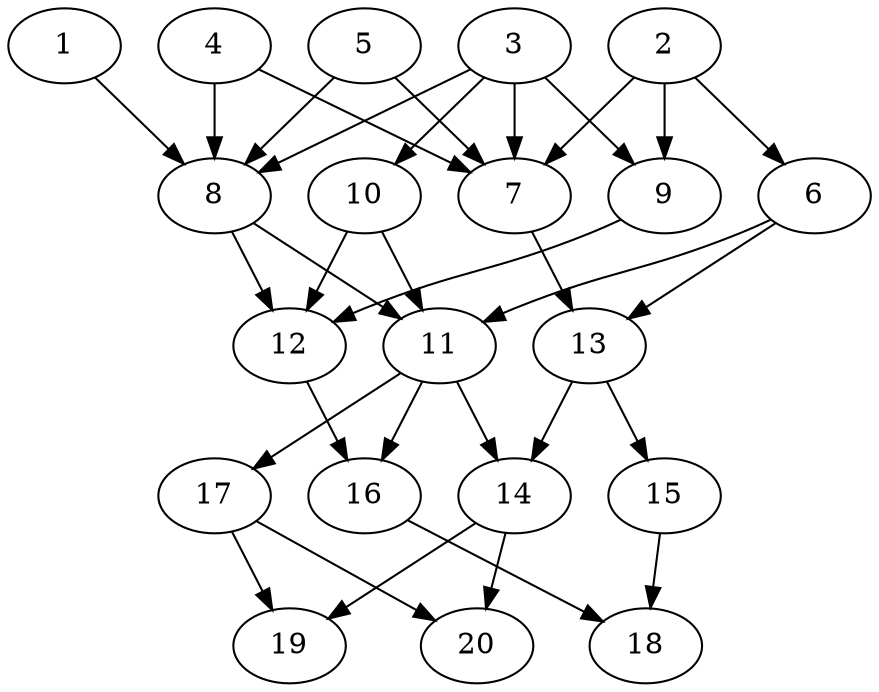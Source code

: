 // DAG automatically generated by daggen at Thu Oct  3 13:58:42 2019
// ./daggen --dot -n 20 --ccr 0.3 --fat 0.5 --regular 0.7 --density 0.7 --mindata 5242880 --maxdata 52428800 
digraph G {
  1 [size="74885120", alpha="0.03", expect_size="22465536"] 
  1 -> 8 [size ="22465536"]
  2 [size="157399040", alpha="0.12", expect_size="47219712"] 
  2 -> 6 [size ="47219712"]
  2 -> 7 [size ="47219712"]
  2 -> 9 [size ="47219712"]
  3 [size="154873173", alpha="0.14", expect_size="46461952"] 
  3 -> 7 [size ="46461952"]
  3 -> 8 [size ="46461952"]
  3 -> 9 [size ="46461952"]
  3 -> 10 [size ="46461952"]
  4 [size="51394560", alpha="0.16", expect_size="15418368"] 
  4 -> 7 [size ="15418368"]
  4 -> 8 [size ="15418368"]
  5 [size="106042027", alpha="0.09", expect_size="31812608"] 
  5 -> 7 [size ="31812608"]
  5 -> 8 [size ="31812608"]
  6 [size="24634027", alpha="0.11", expect_size="7390208"] 
  6 -> 11 [size ="7390208"]
  6 -> 13 [size ="7390208"]
  7 [size="125839360", alpha="0.08", expect_size="37751808"] 
  7 -> 13 [size ="37751808"]
  8 [size="129914880", alpha="0.08", expect_size="38974464"] 
  8 -> 11 [size ="38974464"]
  8 -> 12 [size ="38974464"]
  9 [size="107936427", alpha="0.07", expect_size="32380928"] 
  9 -> 12 [size ="32380928"]
  10 [size="107694080", alpha="0.02", expect_size="32308224"] 
  10 -> 11 [size ="32308224"]
  10 -> 12 [size ="32308224"]
  11 [size="157450240", alpha="0.19", expect_size="47235072"] 
  11 -> 14 [size ="47235072"]
  11 -> 16 [size ="47235072"]
  11 -> 17 [size ="47235072"]
  12 [size="27303253", alpha="0.01", expect_size="8190976"] 
  12 -> 16 [size ="8190976"]
  13 [size="119999147", alpha="0.19", expect_size="35999744"] 
  13 -> 14 [size ="35999744"]
  13 -> 15 [size ="35999744"]
  14 [size="71860907", alpha="0.05", expect_size="21558272"] 
  14 -> 19 [size ="21558272"]
  14 -> 20 [size ="21558272"]
  15 [size="43854507", alpha="0.05", expect_size="13156352"] 
  15 -> 18 [size ="13156352"]
  16 [size="110936747", alpha="0.06", expect_size="33281024"] 
  16 -> 18 [size ="33281024"]
  17 [size="39936000", alpha="0.08", expect_size="11980800"] 
  17 -> 19 [size ="11980800"]
  17 -> 20 [size ="11980800"]
  18 [size="104598187", alpha="0.05", expect_size="31379456"] 
  19 [size="167509333", alpha="0.09", expect_size="50252800"] 
  20 [size="64252587", alpha="0.01", expect_size="19275776"] 
}
